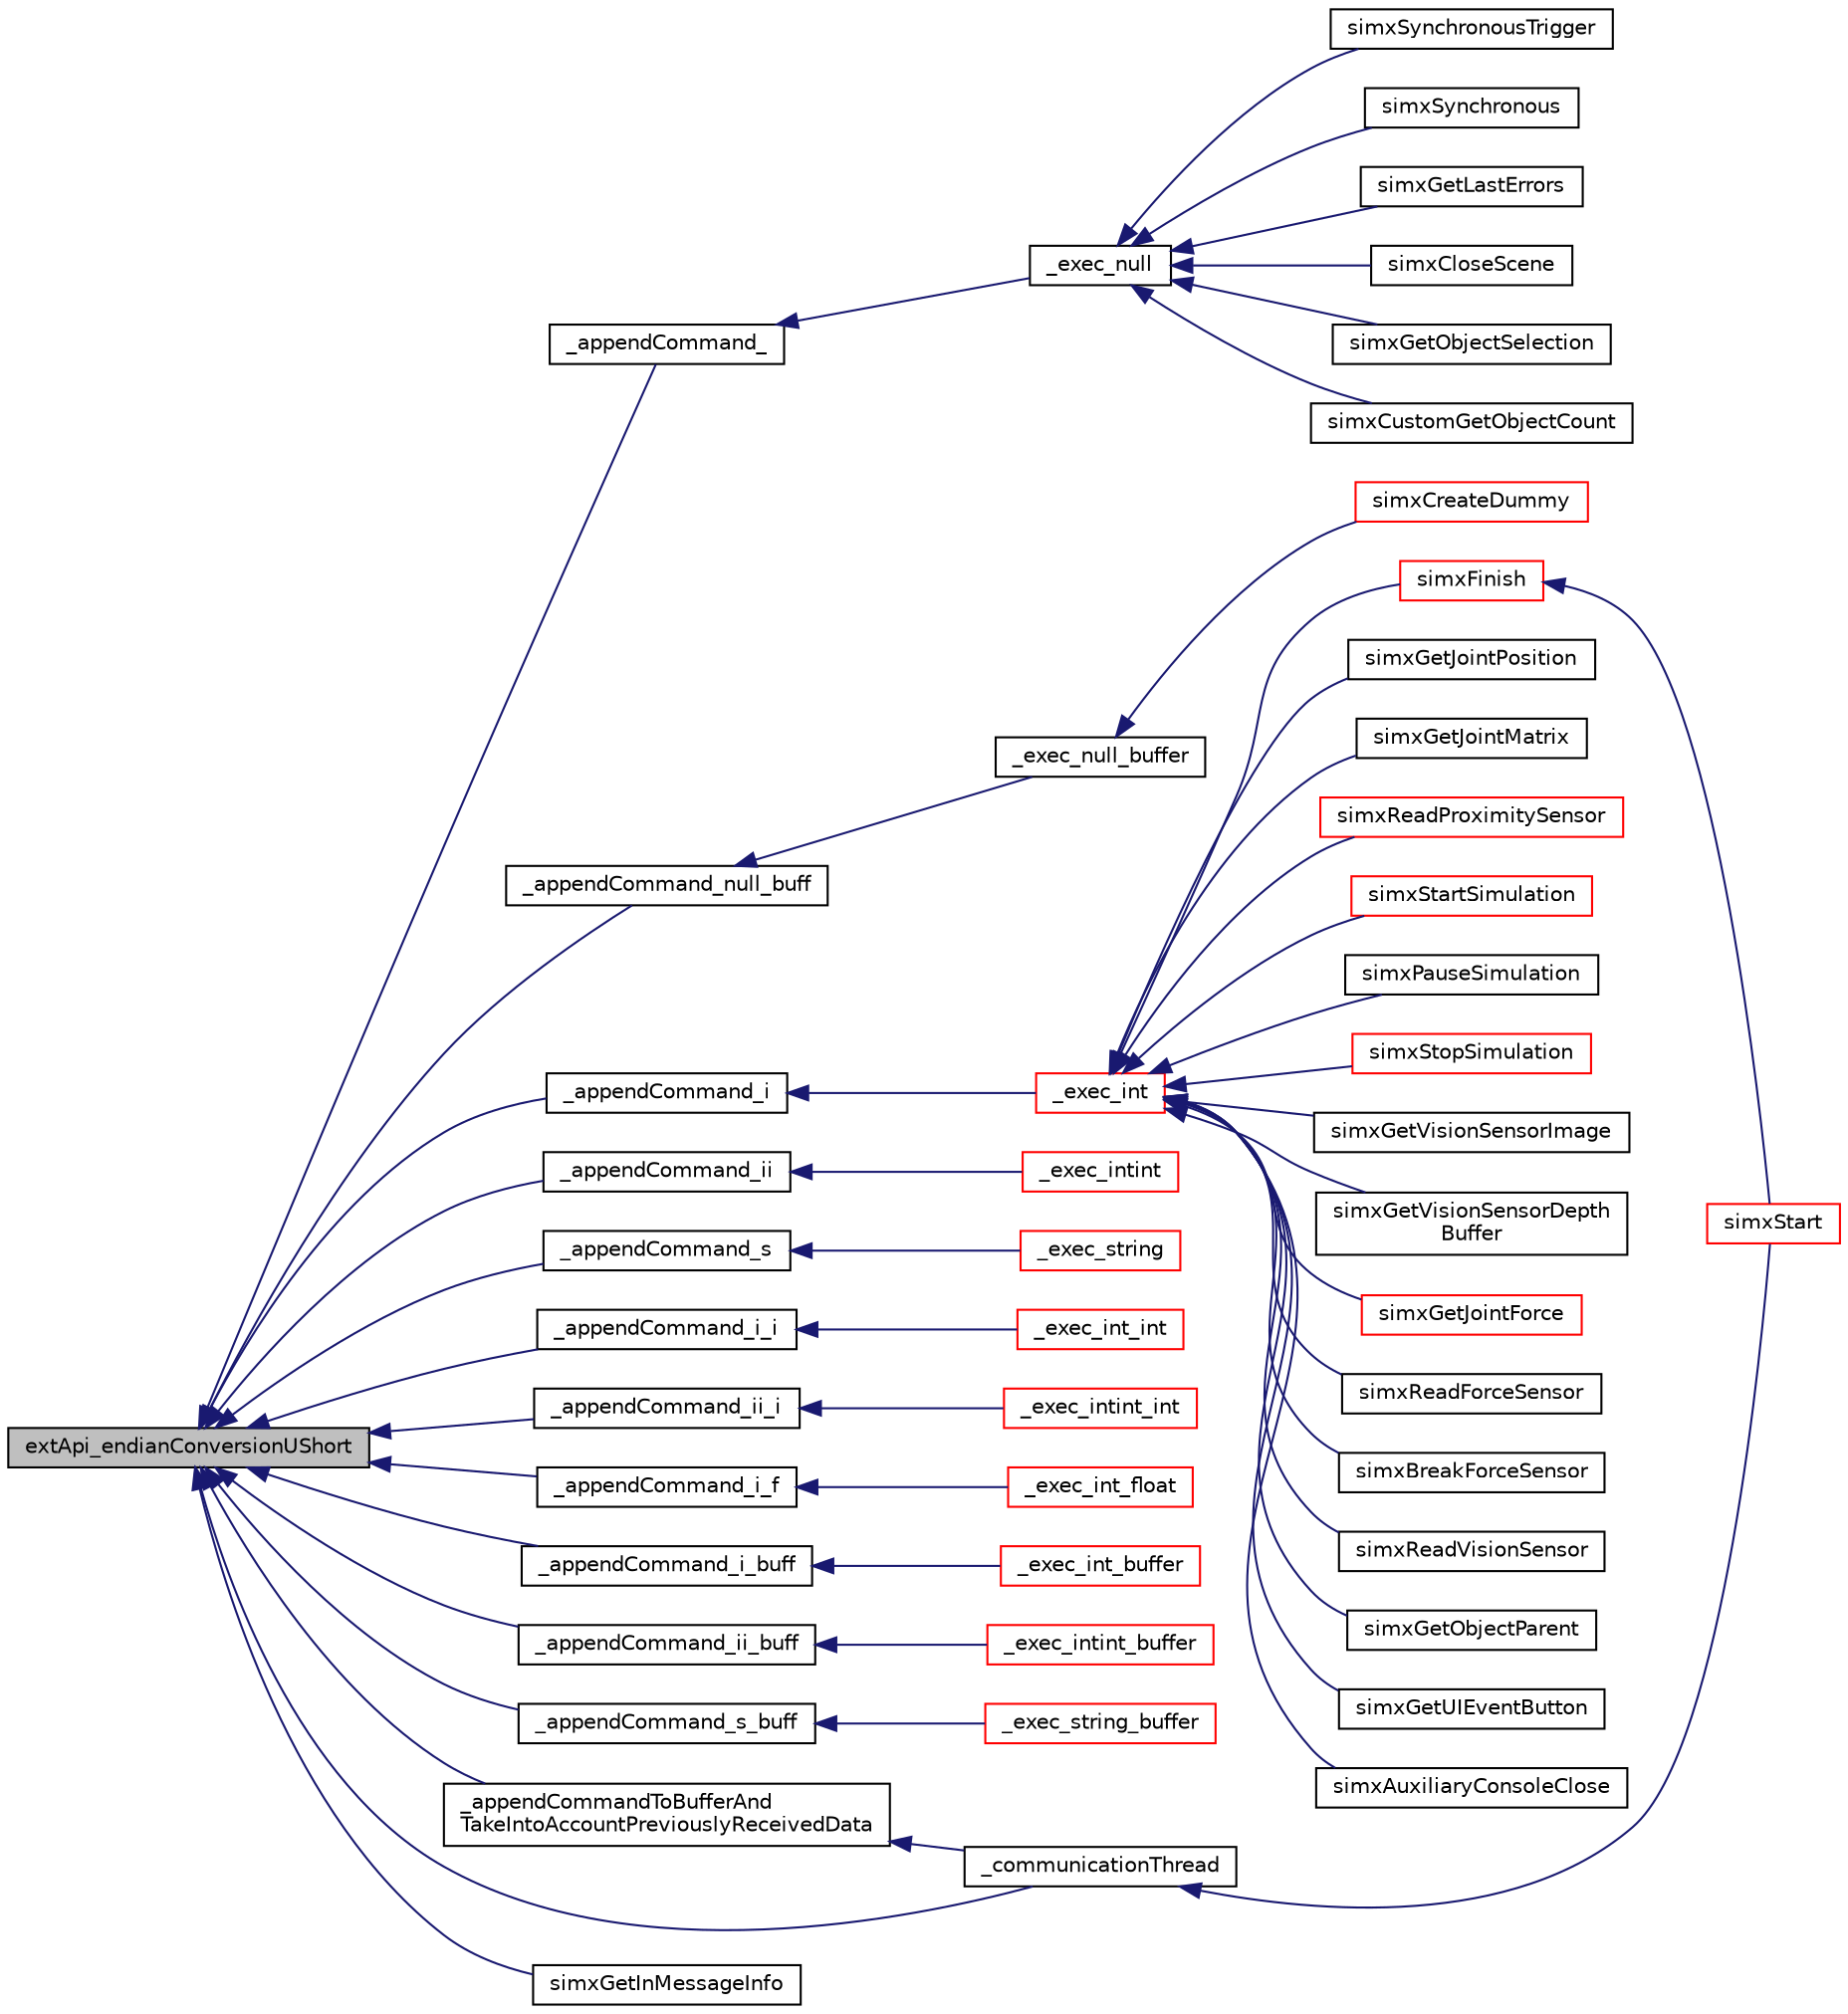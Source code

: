 digraph "extApi_endianConversionUShort"
{
  edge [fontname="Helvetica",fontsize="10",labelfontname="Helvetica",labelfontsize="10"];
  node [fontname="Helvetica",fontsize="10",shape=record];
  rankdir="LR";
  Node1 [label="extApi_endianConversionUShort",height=0.2,width=0.4,color="black", fillcolor="grey75", style="filled" fontcolor="black"];
  Node1 -> Node2 [dir="back",color="midnightblue",fontsize="10",style="solid",fontname="Helvetica"];
  Node2 [label="_appendCommand_",height=0.2,width=0.4,color="black", fillcolor="white", style="filled",URL="$ext_api_8c.html#ac126203fe05107ed332aa8fe6a48f999"];
  Node2 -> Node3 [dir="back",color="midnightblue",fontsize="10",style="solid",fontname="Helvetica"];
  Node3 [label="_exec_null",height=0.2,width=0.4,color="black", fillcolor="white", style="filled",URL="$ext_api_8c.html#aa4d6e3e9f9ac23ef988b261edd0f1e7f"];
  Node3 -> Node4 [dir="back",color="midnightblue",fontsize="10",style="solid",fontname="Helvetica"];
  Node4 [label="simxSynchronousTrigger",height=0.2,width=0.4,color="black", fillcolor="white", style="filled",URL="$ext_api_8h.html#af09861c15a7b5017d37807def9529f12"];
  Node3 -> Node5 [dir="back",color="midnightblue",fontsize="10",style="solid",fontname="Helvetica"];
  Node5 [label="simxSynchronous",height=0.2,width=0.4,color="black", fillcolor="white", style="filled",URL="$ext_api_8h.html#a0a80c37ef777948657a62b728d9431df"];
  Node3 -> Node6 [dir="back",color="midnightblue",fontsize="10",style="solid",fontname="Helvetica"];
  Node6 [label="simxGetLastErrors",height=0.2,width=0.4,color="black", fillcolor="white", style="filled",URL="$ext_api_8h.html#a265b9b6d5f02dc1ef8d3f456de6ba14f"];
  Node3 -> Node7 [dir="back",color="midnightblue",fontsize="10",style="solid",fontname="Helvetica"];
  Node7 [label="simxCloseScene",height=0.2,width=0.4,color="black", fillcolor="white", style="filled",URL="$ext_api_8h.html#a5be48e4f55358dc8d590b4a5dbc5d40a"];
  Node3 -> Node8 [dir="back",color="midnightblue",fontsize="10",style="solid",fontname="Helvetica"];
  Node8 [label="simxGetObjectSelection",height=0.2,width=0.4,color="black", fillcolor="white", style="filled",URL="$ext_api_8h.html#a54a1782a88e76582bea326066d52ee36"];
  Node3 -> Node9 [dir="back",color="midnightblue",fontsize="10",style="solid",fontname="Helvetica"];
  Node9 [label="simxCustomGetObjectCount",height=0.2,width=0.4,color="black", fillcolor="white", style="filled",URL="$ext_api_custom_8h.html#a6b8e3e5248f60b265adfbaf84df5e314"];
  Node1 -> Node10 [dir="back",color="midnightblue",fontsize="10",style="solid",fontname="Helvetica"];
  Node10 [label="_appendCommand_null_buff",height=0.2,width=0.4,color="black", fillcolor="white", style="filled",URL="$ext_api_8c.html#adf97e07e7d90be2a7552b9631f4c8651"];
  Node10 -> Node11 [dir="back",color="midnightblue",fontsize="10",style="solid",fontname="Helvetica"];
  Node11 [label="_exec_null_buffer",height=0.2,width=0.4,color="black", fillcolor="white", style="filled",URL="$ext_api_8c.html#a6e5bbe1e829dc2e96f74de0273e580fd"];
  Node11 -> Node12 [dir="back",color="midnightblue",fontsize="10",style="solid",fontname="Helvetica"];
  Node12 [label="simxCreateDummy",height=0.2,width=0.4,color="red", fillcolor="white", style="filled",URL="$ext_api_8h.html#a82649f82fdb3aeab83e5de1be27975a2"];
  Node1 -> Node13 [dir="back",color="midnightblue",fontsize="10",style="solid",fontname="Helvetica"];
  Node13 [label="_appendCommand_i",height=0.2,width=0.4,color="black", fillcolor="white", style="filled",URL="$ext_api_8c.html#af3068e561cfcc74e8ff2131fac89ba59"];
  Node13 -> Node14 [dir="back",color="midnightblue",fontsize="10",style="solid",fontname="Helvetica"];
  Node14 [label="_exec_int",height=0.2,width=0.4,color="red", fillcolor="white", style="filled",URL="$ext_api_8c.html#a3f9fac4b9f89024076034ffa70db1116"];
  Node14 -> Node15 [dir="back",color="midnightblue",fontsize="10",style="solid",fontname="Helvetica"];
  Node15 [label="simxFinish",height=0.2,width=0.4,color="red", fillcolor="white", style="filled",URL="$ext_api_8h.html#a1ef5e6857ae562f0e910d471ea683202"];
  Node15 -> Node16 [dir="back",color="midnightblue",fontsize="10",style="solid",fontname="Helvetica"];
  Node16 [label="simxStart",height=0.2,width=0.4,color="red", fillcolor="white", style="filled",URL="$ext_api_8h.html#af8e78f3b4698eb09fe31f59c46a4848f"];
  Node14 -> Node17 [dir="back",color="midnightblue",fontsize="10",style="solid",fontname="Helvetica"];
  Node17 [label="simxGetJointPosition",height=0.2,width=0.4,color="black", fillcolor="white", style="filled",URL="$ext_api_8h.html#a3f77419c65e658adf82752d4f51532df"];
  Node14 -> Node18 [dir="back",color="midnightblue",fontsize="10",style="solid",fontname="Helvetica"];
  Node18 [label="simxGetJointMatrix",height=0.2,width=0.4,color="black", fillcolor="white", style="filled",URL="$ext_api_8h.html#a551f5c252fd6bece0b31a961346c5e86"];
  Node14 -> Node19 [dir="back",color="midnightblue",fontsize="10",style="solid",fontname="Helvetica"];
  Node19 [label="simxReadProximitySensor",height=0.2,width=0.4,color="red", fillcolor="white", style="filled",URL="$ext_api_8h.html#a9b28fe7f6137f494fe70c99b9a921293"];
  Node14 -> Node20 [dir="back",color="midnightblue",fontsize="10",style="solid",fontname="Helvetica"];
  Node20 [label="simxStartSimulation",height=0.2,width=0.4,color="red", fillcolor="white", style="filled",URL="$ext_api_8h.html#a0a5aaad500ed97992f72d6b6b18b90ed"];
  Node14 -> Node21 [dir="back",color="midnightblue",fontsize="10",style="solid",fontname="Helvetica"];
  Node21 [label="simxPauseSimulation",height=0.2,width=0.4,color="black", fillcolor="white", style="filled",URL="$ext_api_8h.html#aa26c076bd8b7220e5986f40567b0a243"];
  Node14 -> Node22 [dir="back",color="midnightblue",fontsize="10",style="solid",fontname="Helvetica"];
  Node22 [label="simxStopSimulation",height=0.2,width=0.4,color="red", fillcolor="white", style="filled",URL="$ext_api_8h.html#aba781c23bfffe69b4e130e9be69239b8"];
  Node14 -> Node23 [dir="back",color="midnightblue",fontsize="10",style="solid",fontname="Helvetica"];
  Node23 [label="simxGetVisionSensorImage",height=0.2,width=0.4,color="black", fillcolor="white", style="filled",URL="$ext_api_8h.html#a33cfd89cf377ea515f697732b535e143"];
  Node14 -> Node24 [dir="back",color="midnightblue",fontsize="10",style="solid",fontname="Helvetica"];
  Node24 [label="simxGetVisionSensorDepth\lBuffer",height=0.2,width=0.4,color="black", fillcolor="white", style="filled",URL="$ext_api_8h.html#a7c25ae520b92031fa3fbcc20092f7685"];
  Node14 -> Node25 [dir="back",color="midnightblue",fontsize="10",style="solid",fontname="Helvetica"];
  Node25 [label="simxGetJointForce",height=0.2,width=0.4,color="red", fillcolor="white", style="filled",URL="$ext_api_8h.html#a3bbd74b44a592d70fc94822e74017f4c"];
  Node14 -> Node26 [dir="back",color="midnightblue",fontsize="10",style="solid",fontname="Helvetica"];
  Node26 [label="simxReadForceSensor",height=0.2,width=0.4,color="black", fillcolor="white", style="filled",URL="$ext_api_8h.html#ace3ba1e1784863e91b612eedc8f68c6a"];
  Node14 -> Node27 [dir="back",color="midnightblue",fontsize="10",style="solid",fontname="Helvetica"];
  Node27 [label="simxBreakForceSensor",height=0.2,width=0.4,color="black", fillcolor="white", style="filled",URL="$ext_api_8h.html#ac0b1a57075a8031b5b460ba8e50affff"];
  Node14 -> Node28 [dir="back",color="midnightblue",fontsize="10",style="solid",fontname="Helvetica"];
  Node28 [label="simxReadVisionSensor",height=0.2,width=0.4,color="black", fillcolor="white", style="filled",URL="$ext_api_8h.html#a89f81d7d0d27a9c502458e4b310b414b"];
  Node14 -> Node29 [dir="back",color="midnightblue",fontsize="10",style="solid",fontname="Helvetica"];
  Node29 [label="simxGetObjectParent",height=0.2,width=0.4,color="black", fillcolor="white", style="filled",URL="$ext_api_8h.html#abd1a9c53eced33331711762ff304fd58"];
  Node14 -> Node30 [dir="back",color="midnightblue",fontsize="10",style="solid",fontname="Helvetica"];
  Node30 [label="simxGetUIEventButton",height=0.2,width=0.4,color="black", fillcolor="white", style="filled",URL="$ext_api_8h.html#ad77400e7086119a6c2fa82227dd4d73a"];
  Node14 -> Node31 [dir="back",color="midnightblue",fontsize="10",style="solid",fontname="Helvetica"];
  Node31 [label="simxAuxiliaryConsoleClose",height=0.2,width=0.4,color="black", fillcolor="white", style="filled",URL="$ext_api_8h.html#aeecb5e8eecc5515d62c58ede99949db1"];
  Node1 -> Node32 [dir="back",color="midnightblue",fontsize="10",style="solid",fontname="Helvetica"];
  Node32 [label="_appendCommand_ii",height=0.2,width=0.4,color="black", fillcolor="white", style="filled",URL="$ext_api_8c.html#a1dd0efd5b1fb9f0303147a2dcb9f7917"];
  Node32 -> Node33 [dir="back",color="midnightblue",fontsize="10",style="solid",fontname="Helvetica"];
  Node33 [label="_exec_intint",height=0.2,width=0.4,color="red", fillcolor="white", style="filled",URL="$ext_api_8c.html#a08086a57ef343cf270d0ce254755f9b1"];
  Node1 -> Node34 [dir="back",color="midnightblue",fontsize="10",style="solid",fontname="Helvetica"];
  Node34 [label="_appendCommand_s",height=0.2,width=0.4,color="black", fillcolor="white", style="filled",URL="$ext_api_8c.html#a716a184796e0225537f604be8383692f"];
  Node34 -> Node35 [dir="back",color="midnightblue",fontsize="10",style="solid",fontname="Helvetica"];
  Node35 [label="_exec_string",height=0.2,width=0.4,color="red", fillcolor="white", style="filled",URL="$ext_api_8c.html#a8ed61bf56ec0a97663d58839033c3b8d"];
  Node1 -> Node36 [dir="back",color="midnightblue",fontsize="10",style="solid",fontname="Helvetica"];
  Node36 [label="_appendCommand_i_i",height=0.2,width=0.4,color="black", fillcolor="white", style="filled",URL="$ext_api_8c.html#a029b8553dbefeed390eff834c2bfc1fd"];
  Node36 -> Node37 [dir="back",color="midnightblue",fontsize="10",style="solid",fontname="Helvetica"];
  Node37 [label="_exec_int_int",height=0.2,width=0.4,color="red", fillcolor="white", style="filled",URL="$ext_api_8c.html#ac38cf11e1170dd061d6755bd73012edf"];
  Node1 -> Node38 [dir="back",color="midnightblue",fontsize="10",style="solid",fontname="Helvetica"];
  Node38 [label="_appendCommand_ii_i",height=0.2,width=0.4,color="black", fillcolor="white", style="filled",URL="$ext_api_8c.html#a8511e2c2105441d9c1ea123b03506fe5"];
  Node38 -> Node39 [dir="back",color="midnightblue",fontsize="10",style="solid",fontname="Helvetica"];
  Node39 [label="_exec_intint_int",height=0.2,width=0.4,color="red", fillcolor="white", style="filled",URL="$ext_api_8c.html#a6c24b4d2c4ef060907e00d52fb7eba93"];
  Node1 -> Node40 [dir="back",color="midnightblue",fontsize="10",style="solid",fontname="Helvetica"];
  Node40 [label="_appendCommand_i_f",height=0.2,width=0.4,color="black", fillcolor="white", style="filled",URL="$ext_api_8c.html#a468c15266073acf4a22f11d054e9113f"];
  Node40 -> Node41 [dir="back",color="midnightblue",fontsize="10",style="solid",fontname="Helvetica"];
  Node41 [label="_exec_int_float",height=0.2,width=0.4,color="red", fillcolor="white", style="filled",URL="$ext_api_8c.html#a4d1f15efbb05ebc04a8431b0f47dfe97"];
  Node1 -> Node42 [dir="back",color="midnightblue",fontsize="10",style="solid",fontname="Helvetica"];
  Node42 [label="_appendCommand_i_buff",height=0.2,width=0.4,color="black", fillcolor="white", style="filled",URL="$ext_api_8c.html#abf00e1f860c6ba2ac144b16fcd8d04d8"];
  Node42 -> Node43 [dir="back",color="midnightblue",fontsize="10",style="solid",fontname="Helvetica"];
  Node43 [label="_exec_int_buffer",height=0.2,width=0.4,color="red", fillcolor="white", style="filled",URL="$ext_api_8c.html#aa45d3ce06ddc5671219e14edde3e8c1a"];
  Node1 -> Node44 [dir="back",color="midnightblue",fontsize="10",style="solid",fontname="Helvetica"];
  Node44 [label="_appendCommand_ii_buff",height=0.2,width=0.4,color="black", fillcolor="white", style="filled",URL="$ext_api_8c.html#adeda599e21f8beb63afcac7f507f77ee"];
  Node44 -> Node45 [dir="back",color="midnightblue",fontsize="10",style="solid",fontname="Helvetica"];
  Node45 [label="_exec_intint_buffer",height=0.2,width=0.4,color="red", fillcolor="white", style="filled",URL="$ext_api_8c.html#a913a1086f779eb53fe8c012cc6aad3df"];
  Node1 -> Node46 [dir="back",color="midnightblue",fontsize="10",style="solid",fontname="Helvetica"];
  Node46 [label="_appendCommand_s_buff",height=0.2,width=0.4,color="black", fillcolor="white", style="filled",URL="$ext_api_8c.html#af20b711251b808d1351463eb21687977"];
  Node46 -> Node47 [dir="back",color="midnightblue",fontsize="10",style="solid",fontname="Helvetica"];
  Node47 [label="_exec_string_buffer",height=0.2,width=0.4,color="red", fillcolor="white", style="filled",URL="$ext_api_8c.html#adb74c31832d3e7bb70c0df25a2f724f5"];
  Node1 -> Node48 [dir="back",color="midnightblue",fontsize="10",style="solid",fontname="Helvetica"];
  Node48 [label="_appendCommandToBufferAnd\lTakeIntoAccountPreviouslyReceivedData",height=0.2,width=0.4,color="black", fillcolor="white", style="filled",URL="$ext_api_8c.html#a4c2018474a7e3721bd7b508e4c24eaf6"];
  Node48 -> Node49 [dir="back",color="midnightblue",fontsize="10",style="solid",fontname="Helvetica"];
  Node49 [label="_communicationThread",height=0.2,width=0.4,color="black", fillcolor="white", style="filled",URL="$ext_api_8c.html#a59c9b2c70208a3484ea718c8a57773af"];
  Node49 -> Node16 [dir="back",color="midnightblue",fontsize="10",style="solid",fontname="Helvetica"];
  Node1 -> Node49 [dir="back",color="midnightblue",fontsize="10",style="solid",fontname="Helvetica"];
  Node1 -> Node50 [dir="back",color="midnightblue",fontsize="10",style="solid",fontname="Helvetica"];
  Node50 [label="simxGetInMessageInfo",height=0.2,width=0.4,color="black", fillcolor="white", style="filled",URL="$ext_api_8h.html#a6352a865d12df85cd218fac5f8fadba8"];
}

